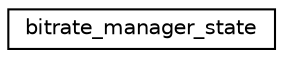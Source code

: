 digraph "Graphical Class Hierarchy"
{
  edge [fontname="Helvetica",fontsize="10",labelfontname="Helvetica",labelfontsize="10"];
  node [fontname="Helvetica",fontsize="10",shape=record];
  rankdir="LR";
  Node1 [label="bitrate_manager_state",height=0.2,width=0.4,color="black", fillcolor="white", style="filled",URL="$structbitrate__manager__state.html"];
}
